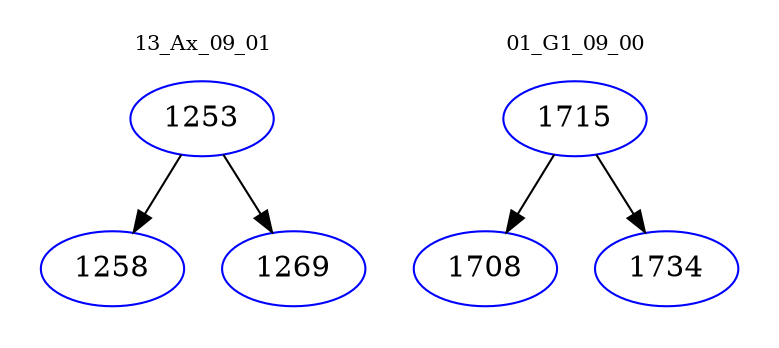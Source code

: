digraph{
subgraph cluster_0 {
color = white
label = "13_Ax_09_01";
fontsize=10;
T0_1253 [label="1253", color="blue"]
T0_1253 -> T0_1258 [color="black"]
T0_1258 [label="1258", color="blue"]
T0_1253 -> T0_1269 [color="black"]
T0_1269 [label="1269", color="blue"]
}
subgraph cluster_1 {
color = white
label = "01_G1_09_00";
fontsize=10;
T1_1715 [label="1715", color="blue"]
T1_1715 -> T1_1708 [color="black"]
T1_1708 [label="1708", color="blue"]
T1_1715 -> T1_1734 [color="black"]
T1_1734 [label="1734", color="blue"]
}
}
